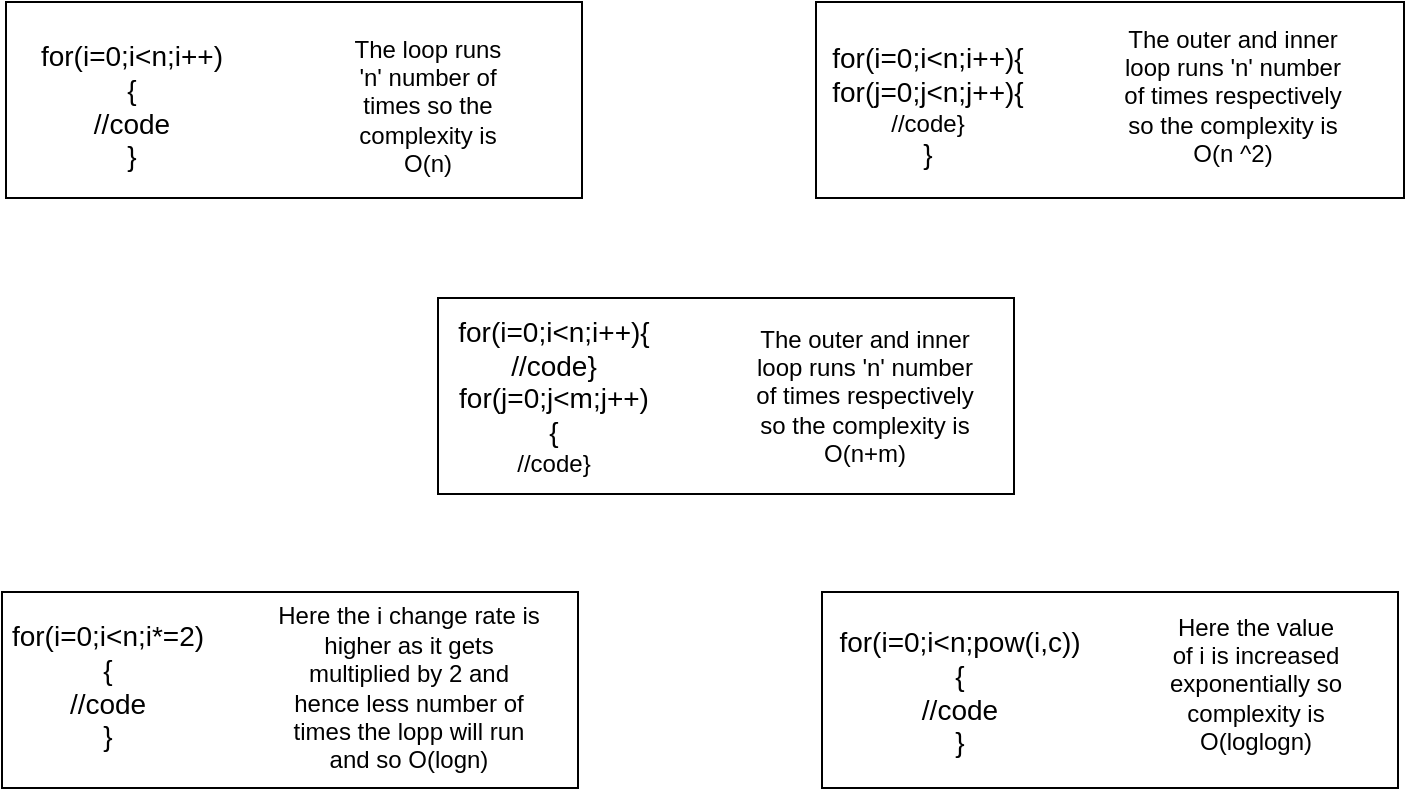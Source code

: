 <mxfile version="13.8.0" type="google" pages="3"><diagram id="ueRlKDAdZVrxEpODxRmr" name="Page-1"><mxGraphModel dx="1038" dy="548" grid="0" gridSize="10" guides="1" tooltips="1" connect="1" arrows="1" fold="1" page="1" pageScale="1" pageWidth="850" pageHeight="1100" background="none" math="0" shadow="0"><root><mxCell id="0"/><mxCell id="1" parent="0"/><mxCell id="NxzeUzBx7lMwzHhyzjLn-4" value="" style="rounded=0;whiteSpace=wrap;html=1;" parent="1" vertex="1"><mxGeometry x="11" y="16" width="288" height="98" as="geometry"/></mxCell><mxCell id="NxzeUzBx7lMwzHhyzjLn-5" value="&lt;span style=&quot;font-size: 14px&quot;&gt;for(i=0;i&amp;lt;n;i++){&lt;/span&gt;&lt;br style=&quot;font-size: 14px&quot;&gt;&lt;span style=&quot;font-size: 14px&quot;&gt;//code&lt;/span&gt;&lt;br style=&quot;font-size: 14px&quot;&gt;&lt;span style=&quot;font-size: 14px&quot;&gt;}&lt;/span&gt;" style="text;html=1;strokeColor=none;fillColor=none;align=center;verticalAlign=middle;whiteSpace=wrap;rounded=0;" parent="1" vertex="1"><mxGeometry x="41" y="60" width="66" height="16" as="geometry"/></mxCell><mxCell id="NxzeUzBx7lMwzHhyzjLn-8" value="The loop runs 'n' number of times so the complexity is O(n)" style="text;html=1;strokeColor=none;fillColor=none;align=center;verticalAlign=middle;whiteSpace=wrap;rounded=0;" parent="1" vertex="1"><mxGeometry x="181" y="58" width="82" height="20" as="geometry"/></mxCell><mxCell id="NxzeUzBx7lMwzHhyzjLn-9" value="" style="rounded=0;whiteSpace=wrap;html=1;" parent="1" vertex="1"><mxGeometry x="416" y="16" width="294" height="98" as="geometry"/></mxCell><mxCell id="NxzeUzBx7lMwzHhyzjLn-10" value="&lt;span style=&quot;font-size: 14px&quot;&gt;for(i=0;i&amp;lt;n;i++){&lt;/span&gt;&lt;br style=&quot;font-size: 14px&quot;&gt;&lt;span style=&quot;font-size: 14px&quot;&gt;for(j=0;j&amp;lt;n;j++){&lt;br&gt;&lt;/span&gt;//code}&lt;br style=&quot;font-size: 14px&quot;&gt;&lt;span style=&quot;font-size: 14px&quot;&gt;}&lt;/span&gt;" style="text;html=1;strokeColor=none;fillColor=none;align=center;verticalAlign=middle;whiteSpace=wrap;rounded=0;" parent="1" vertex="1"><mxGeometry x="423" y="60" width="98" height="16" as="geometry"/></mxCell><mxCell id="NxzeUzBx7lMwzHhyzjLn-12" value="The outer and inner loop runs 'n' number of times respectively so the complexity is O(n ^2)" style="text;html=1;strokeColor=none;fillColor=none;align=center;verticalAlign=middle;whiteSpace=wrap;rounded=0;" parent="1" vertex="1"><mxGeometry x="568" y="53" width="113" height="20" as="geometry"/></mxCell><mxCell id="NxzeUzBx7lMwzHhyzjLn-14" value="" style="rounded=0;whiteSpace=wrap;html=1;" parent="1" vertex="1"><mxGeometry x="9" y="311" width="288" height="98" as="geometry"/></mxCell><mxCell id="NxzeUzBx7lMwzHhyzjLn-15" value="&lt;span style=&quot;font-size: 14px&quot;&gt;for(i=0;i&amp;lt;n;i*=2){&lt;/span&gt;&lt;br style=&quot;font-size: 14px&quot;&gt;&lt;span style=&quot;font-size: 14px&quot;&gt;//code&lt;/span&gt;&lt;br style=&quot;font-size: 14px&quot;&gt;&lt;span style=&quot;font-size: 14px&quot;&gt;}&lt;/span&gt;" style="text;html=1;strokeColor=none;fillColor=none;align=center;verticalAlign=middle;whiteSpace=wrap;rounded=0;" parent="1" vertex="1"><mxGeometry x="29" y="350" width="66" height="16" as="geometry"/></mxCell><mxCell id="NxzeUzBx7lMwzHhyzjLn-16" value="Here the i change rate is higher as it gets multiplied by 2 and hence less number of times the lopp will run and so O(logn)" style="text;html=1;strokeColor=none;fillColor=none;align=center;verticalAlign=middle;whiteSpace=wrap;rounded=0;" parent="1" vertex="1"><mxGeometry x="146" y="346" width="133" height="26" as="geometry"/></mxCell><mxCell id="NxzeUzBx7lMwzHhyzjLn-17" value="" style="rounded=0;whiteSpace=wrap;html=1;" parent="1" vertex="1"><mxGeometry x="419" y="311" width="288" height="98" as="geometry"/></mxCell><mxCell id="NxzeUzBx7lMwzHhyzjLn-18" value="&lt;span style=&quot;font-size: 14px&quot;&gt;for(i=0;i&amp;lt;n;pow(i,c)){&lt;/span&gt;&lt;br style=&quot;font-size: 14px&quot;&gt;&lt;span style=&quot;font-size: 14px&quot;&gt;//code&lt;/span&gt;&lt;br style=&quot;font-size: 14px&quot;&gt;&lt;span style=&quot;font-size: 14px&quot;&gt;}&lt;/span&gt;" style="text;html=1;strokeColor=none;fillColor=none;align=center;verticalAlign=middle;whiteSpace=wrap;rounded=0;" parent="1" vertex="1"><mxGeometry x="455" y="353" width="66" height="16" as="geometry"/></mxCell><mxCell id="NxzeUzBx7lMwzHhyzjLn-20" value="Here the value of i is increased exponentially so complexity is O(loglogn)" style="text;html=1;strokeColor=none;fillColor=none;align=center;verticalAlign=middle;whiteSpace=wrap;rounded=0;" parent="1" vertex="1"><mxGeometry x="591" y="347" width="90" height="20" as="geometry"/></mxCell><mxCell id="NxzeUzBx7lMwzHhyzjLn-21" value="" style="rounded=0;whiteSpace=wrap;html=1;" parent="1" vertex="1"><mxGeometry x="227" y="164" width="288" height="98" as="geometry"/></mxCell><mxCell id="NxzeUzBx7lMwzHhyzjLn-22" value="&lt;span style=&quot;font-size: 14px&quot;&gt;for(i=0;i&amp;lt;n;i++){ //code}&lt;/span&gt;&lt;br style=&quot;font-size: 14px&quot;&gt;&lt;span style=&quot;font-size: 14px&quot;&gt;for(j=0;j&amp;lt;m;j++){&lt;br&gt;&lt;/span&gt;//code}" style="text;html=1;strokeColor=none;fillColor=none;align=center;verticalAlign=middle;whiteSpace=wrap;rounded=0;" parent="1" vertex="1"><mxGeometry x="236" y="205" width="98" height="16" as="geometry"/></mxCell><mxCell id="NxzeUzBx7lMwzHhyzjLn-23" style="edgeStyle=orthogonalEdgeStyle;rounded=0;orthogonalLoop=1;jettySize=auto;html=1;exitX=0.5;exitY=1;exitDx=0;exitDy=0;" parent="1" source="NxzeUzBx7lMwzHhyzjLn-22" target="NxzeUzBx7lMwzHhyzjLn-22" edge="1"><mxGeometry relative="1" as="geometry"/></mxCell><mxCell id="NxzeUzBx7lMwzHhyzjLn-24" value="The outer and inner loop runs 'n' number of times respectively so the complexity is O(n+m)" style="text;html=1;strokeColor=none;fillColor=none;align=center;verticalAlign=middle;whiteSpace=wrap;rounded=0;" parent="1" vertex="1"><mxGeometry x="384" y="203" width="113" height="20" as="geometry"/></mxCell></root></mxGraphModel></diagram><diagram id="XTOfVVtkU8oMTi8IZXGn" name="Page-2"><mxGraphModel dx="1038" dy="548" grid="0" gridSize="10" guides="1" tooltips="1" connect="1" arrows="1" fold="1" page="1" pageScale="1" pageWidth="850" pageHeight="1100" math="0" shadow="0"><root><mxCell id="dBfqMZa4DEUNG7bIM5Nr-0"/><mxCell id="dBfqMZa4DEUNG7bIM5Nr-1" parent="dBfqMZa4DEUNG7bIM5Nr-0"/><mxCell id="dBfqMZa4DEUNG7bIM5Nr-2" value="&lt;font&gt;&lt;span style=&quot;font-weight: bold&quot;&gt;&lt;font style=&quot;font-size: 18px&quot;&gt;Algorithm:&lt;/font&gt;&lt;/span&gt;&lt;br&gt;&lt;font style=&quot;font-size: 14px&quot;&gt;&lt;font&gt;void fun(int n){&lt;br&gt;&lt;/font&gt;if(n&amp;lt;=0)&lt;br&gt;return;&lt;br&gt;fun(n/2);&lt;br&gt;fun(n/2);&lt;br&gt;}&lt;/font&gt;&lt;br&gt;&lt;/font&gt;" style="text;html=1;strokeColor=none;fillColor=none;align=center;verticalAlign=middle;whiteSpace=wrap;rounded=0;" vertex="1" parent="dBfqMZa4DEUNG7bIM5Nr-1"><mxGeometry x="38" y="33" width="221" height="92" as="geometry"/></mxCell><mxCell id="dBfqMZa4DEUNG7bIM5Nr-3" value="c" style="text;html=1;align=center;verticalAlign=middle;resizable=0;points=[];autosize=1;" vertex="1" parent="dBfqMZa4DEUNG7bIM5Nr-1"><mxGeometry x="85" y="194" width="16" height="18" as="geometry"/></mxCell><mxCell id="dBfqMZa4DEUNG7bIM5Nr-4" value="T(n/2)" style="text;html=1;strokeColor=none;fillColor=none;align=center;verticalAlign=middle;whiteSpace=wrap;rounded=0;" vertex="1" parent="dBfqMZa4DEUNG7bIM5Nr-1"><mxGeometry x="43" y="229" width="40" height="20" as="geometry"/></mxCell><mxCell id="dBfqMZa4DEUNG7bIM5Nr-5" value="T(n/2)" style="text;html=1;strokeColor=none;fillColor=none;align=center;verticalAlign=middle;whiteSpace=wrap;rounded=0;" vertex="1" parent="dBfqMZa4DEUNG7bIM5Nr-1"><mxGeometry x="101" y="229" width="40" height="20" as="geometry"/></mxCell><mxCell id="dBfqMZa4DEUNG7bIM5Nr-6" value="c" style="text;html=1;align=center;verticalAlign=middle;resizable=0;points=[];autosize=1;" vertex="1" parent="dBfqMZa4DEUNG7bIM5Nr-1"><mxGeometry x="235" y="194" width="16" height="18" as="geometry"/></mxCell><mxCell id="dBfqMZa4DEUNG7bIM5Nr-7" value="T(n/2)" style="text;html=1;strokeColor=none;fillColor=none;align=center;verticalAlign=middle;whiteSpace=wrap;rounded=0;" vertex="1" parent="dBfqMZa4DEUNG7bIM5Nr-1"><mxGeometry x="193" y="229" width="40" height="20" as="geometry"/></mxCell><mxCell id="dBfqMZa4DEUNG7bIM5Nr-8" value="T(n/2)" style="text;html=1;strokeColor=none;fillColor=none;align=center;verticalAlign=middle;whiteSpace=wrap;rounded=0;" vertex="1" parent="dBfqMZa4DEUNG7bIM5Nr-1"><mxGeometry x="251" y="229" width="40" height="20" as="geometry"/></mxCell><mxCell id="dBfqMZa4DEUNG7bIM5Nr-9" value="" style="endArrow=classic;html=1;entryX=0.5;entryY=0;entryDx=0;entryDy=0;" edge="1" parent="dBfqMZa4DEUNG7bIM5Nr-1" source="dBfqMZa4DEUNG7bIM5Nr-3" target="dBfqMZa4DEUNG7bIM5Nr-4"><mxGeometry width="50" height="50" relative="1" as="geometry"><mxPoint x="399" y="253" as="sourcePoint"/><mxPoint x="449" y="203" as="targetPoint"/></mxGeometry></mxCell><mxCell id="dBfqMZa4DEUNG7bIM5Nr-10" value="" style="endArrow=classic;html=1;exitX=0.712;exitY=0.944;exitDx=0;exitDy=0;exitPerimeter=0;entryX=0.5;entryY=0;entryDx=0;entryDy=0;" edge="1" parent="dBfqMZa4DEUNG7bIM5Nr-1" source="dBfqMZa4DEUNG7bIM5Nr-3" target="dBfqMZa4DEUNG7bIM5Nr-5"><mxGeometry width="50" height="50" relative="1" as="geometry"><mxPoint x="399" y="253" as="sourcePoint"/><mxPoint x="449" y="203" as="targetPoint"/></mxGeometry></mxCell><mxCell id="dBfqMZa4DEUNG7bIM5Nr-11" value="" style="endArrow=classic;html=1;entryX=0.25;entryY=0;entryDx=0;entryDy=0;exitX=0.037;exitY=0.856;exitDx=0;exitDy=0;exitPerimeter=0;" edge="1" parent="dBfqMZa4DEUNG7bIM5Nr-1" source="dBfqMZa4DEUNG7bIM5Nr-6" target="dBfqMZa4DEUNG7bIM5Nr-7"><mxGeometry width="50" height="50" relative="1" as="geometry"><mxPoint x="95" y="219.933" as="sourcePoint"/><mxPoint x="73" y="239" as="targetPoint"/></mxGeometry></mxCell><mxCell id="dBfqMZa4DEUNG7bIM5Nr-12" value="" style="endArrow=classic;html=1;exitX=0.938;exitY=1.078;exitDx=0;exitDy=0;exitPerimeter=0;entryX=0.5;entryY=0;entryDx=0;entryDy=0;" edge="1" parent="dBfqMZa4DEUNG7bIM5Nr-1" source="dBfqMZa4DEUNG7bIM5Nr-6" target="dBfqMZa4DEUNG7bIM5Nr-8"><mxGeometry width="50" height="50" relative="1" as="geometry"><mxPoint x="106.392" y="220.992" as="sourcePoint"/><mxPoint x="131" y="239" as="targetPoint"/></mxGeometry></mxCell><mxCell id="dBfqMZa4DEUNG7bIM5Nr-13" value="T(n/4)" style="text;html=1;strokeColor=none;fillColor=none;align=center;verticalAlign=middle;whiteSpace=wrap;rounded=0;" vertex="1" parent="dBfqMZa4DEUNG7bIM5Nr-1"><mxGeometry x="202" y="278" width="40" height="20" as="geometry"/></mxCell><mxCell id="dBfqMZa4DEUNG7bIM5Nr-14" value="T(n/4)" style="text;html=1;strokeColor=none;fillColor=none;align=center;verticalAlign=middle;whiteSpace=wrap;rounded=0;" vertex="1" parent="dBfqMZa4DEUNG7bIM5Nr-1"><mxGeometry x="156" y="258" width="40" height="20" as="geometry"/></mxCell><mxCell id="dBfqMZa4DEUNG7bIM5Nr-15" value="T(n/4)" style="text;html=1;strokeColor=none;fillColor=none;align=center;verticalAlign=middle;whiteSpace=wrap;rounded=0;" vertex="1" parent="dBfqMZa4DEUNG7bIM5Nr-1"><mxGeometry x="256" y="280" width="40" height="20" as="geometry"/></mxCell><mxCell id="dBfqMZa4DEUNG7bIM5Nr-18" value="T(n/4)" style="text;html=1;strokeColor=none;fillColor=none;align=center;verticalAlign=middle;whiteSpace=wrap;rounded=0;" vertex="1" parent="dBfqMZa4DEUNG7bIM5Nr-1"><mxGeometry x="302" y="260" width="40" height="20" as="geometry"/></mxCell><mxCell id="dBfqMZa4DEUNG7bIM5Nr-19" value="" style="endArrow=classic;html=1;exitX=0.5;exitY=1;exitDx=0;exitDy=0;entryX=0.5;entryY=0;entryDx=0;entryDy=0;" edge="1" parent="dBfqMZa4DEUNG7bIM5Nr-1" source="dBfqMZa4DEUNG7bIM5Nr-7" target="dBfqMZa4DEUNG7bIM5Nr-14"><mxGeometry width="50" height="50" relative="1" as="geometry"><mxPoint x="399" y="253" as="sourcePoint"/><mxPoint x="449" y="203" as="targetPoint"/></mxGeometry></mxCell><mxCell id="dBfqMZa4DEUNG7bIM5Nr-20" value="" style="endArrow=classic;html=1;exitX=0.5;exitY=1;exitDx=0;exitDy=0;entryX=0.5;entryY=0;entryDx=0;entryDy=0;" edge="1" parent="dBfqMZa4DEUNG7bIM5Nr-1" source="dBfqMZa4DEUNG7bIM5Nr-8" target="dBfqMZa4DEUNG7bIM5Nr-18"><mxGeometry width="50" height="50" relative="1" as="geometry"><mxPoint x="399" y="253" as="sourcePoint"/><mxPoint x="449" y="203" as="targetPoint"/></mxGeometry></mxCell><mxCell id="dBfqMZa4DEUNG7bIM5Nr-21" value="" style="endArrow=classic;html=1;exitX=0.75;exitY=1;exitDx=0;exitDy=0;entryX=0.25;entryY=0;entryDx=0;entryDy=0;" edge="1" parent="dBfqMZa4DEUNG7bIM5Nr-1" source="dBfqMZa4DEUNG7bIM5Nr-7" target="dBfqMZa4DEUNG7bIM5Nr-13"><mxGeometry width="50" height="50" relative="1" as="geometry"><mxPoint x="399" y="253" as="sourcePoint"/><mxPoint x="449" y="203" as="targetPoint"/></mxGeometry></mxCell><mxCell id="dBfqMZa4DEUNG7bIM5Nr-22" value="" style="endArrow=classic;html=1;exitX=0.5;exitY=1;exitDx=0;exitDy=0;entryX=0.75;entryY=0;entryDx=0;entryDy=0;" edge="1" parent="dBfqMZa4DEUNG7bIM5Nr-1" source="dBfqMZa4DEUNG7bIM5Nr-8" target="dBfqMZa4DEUNG7bIM5Nr-15"><mxGeometry width="50" height="50" relative="1" as="geometry"><mxPoint x="399" y="253" as="sourcePoint"/><mxPoint x="449" y="203" as="targetPoint"/></mxGeometry></mxCell><mxCell id="dBfqMZa4DEUNG7bIM5Nr-23" value="&lt;font style=&quot;font-size: 18px&quot;&gt;&lt;b&gt;Recursive tree&amp;nbsp;&lt;/b&gt;&lt;/font&gt;" style="text;html=1;strokeColor=none;fillColor=none;align=center;verticalAlign=middle;whiteSpace=wrap;rounded=0;" vertex="1" parent="dBfqMZa4DEUNG7bIM5Nr-1"><mxGeometry x="132" y="161" width="156" height="20" as="geometry"/></mxCell></root></mxGraphModel></diagram><diagram id="jP0CLtx8qg8pcb9E3qKP" name="Page-3"><mxGraphModel dx="1038" dy="548" grid="0" gridSize="10" guides="1" tooltips="1" connect="1" arrows="1" fold="1" page="1" pageScale="1" pageWidth="850" pageHeight="1100" math="0" shadow="0"><root><mxCell id="jPuWmzj0ixfkf61DbzZO-0"/><mxCell id="jPuWmzj0ixfkf61DbzZO-1" parent="jPuWmzj0ixfkf61DbzZO-0"/><mxCell id="IC6GQdj6bEAMo6F_CjXM-0" value="&lt;font&gt;&lt;span style=&quot;font-weight: bold ; font-size: 18px&quot;&gt;Algorithm:&lt;/span&gt;&lt;br&gt;&lt;font style=&quot;font-size: 14px&quot;&gt;&lt;font&gt;void fun(n){&lt;br&gt;&lt;/font&gt;for(i=0;i&amp;lt;n;i++){&lt;br&gt;for(j=0;j&amp;lt;n;j+=i){&lt;br&gt;//code}&lt;br&gt;}&lt;/font&gt;&lt;br&gt;&lt;/font&gt;" style="text;html=1;strokeColor=none;fillColor=none;align=center;verticalAlign=middle;whiteSpace=wrap;rounded=0;" vertex="1" parent="jPuWmzj0ixfkf61DbzZO-1"><mxGeometry x="137" y="130" width="161" height="122" as="geometry"/></mxCell></root></mxGraphModel></diagram></mxfile>